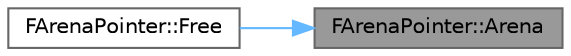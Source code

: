 digraph "FArenaPointer::Arena"
{
 // INTERACTIVE_SVG=YES
 // LATEX_PDF_SIZE
  bgcolor="transparent";
  edge [fontname=Helvetica,fontsize=10,labelfontname=Helvetica,labelfontsize=10];
  node [fontname=Helvetica,fontsize=10,shape=box,height=0.2,width=0.4];
  rankdir="RL";
  Node1 [id="Node000001",label="FArenaPointer::Arena",height=0.2,width=0.4,color="gray40", fillcolor="grey60", style="filled", fontcolor="black",tooltip=" "];
  Node1 -> Node2 [id="edge1_Node000001_Node000002",dir="back",color="steelblue1",style="solid",tooltip=" "];
  Node2 [id="Node000002",label="FArenaPointer::Free",height=0.2,width=0.4,color="grey40", fillcolor="white", style="filled",URL="$db/d58/classFArenaPointer.html#ae182608de9d17ca3c60005202ca83195",tooltip=" "];
}
